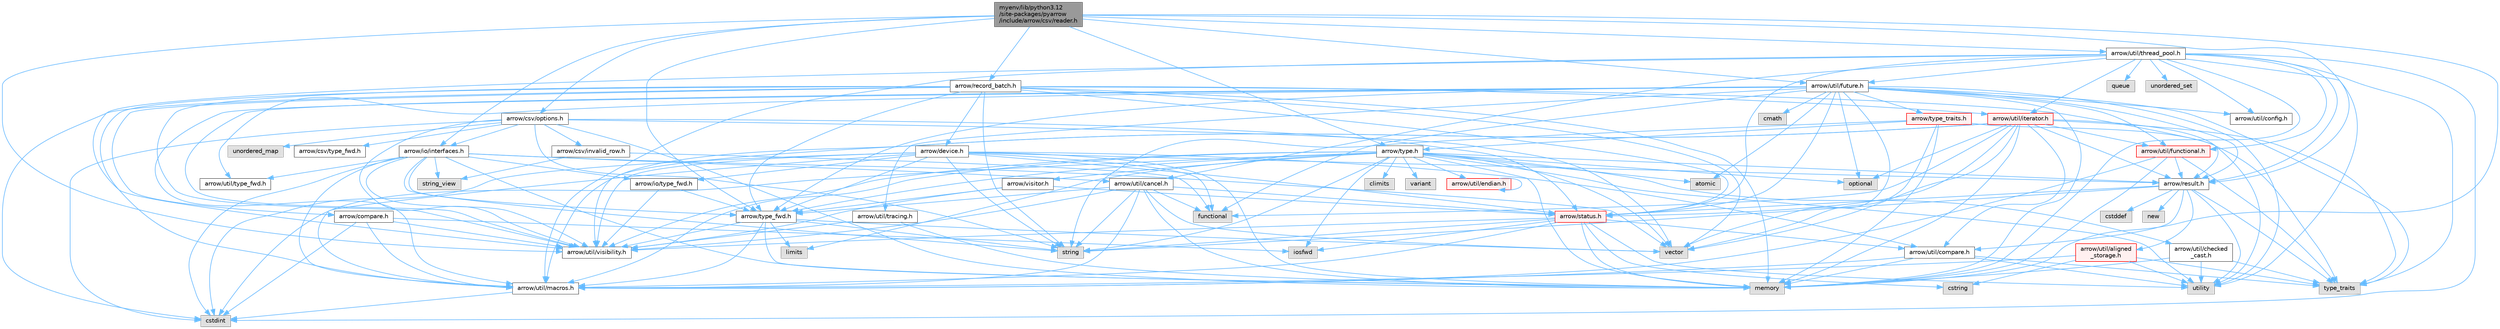 digraph "myenv/lib/python3.12/site-packages/pyarrow/include/arrow/csv/reader.h"
{
 // LATEX_PDF_SIZE
  bgcolor="transparent";
  edge [fontname=Helvetica,fontsize=10,labelfontname=Helvetica,labelfontsize=10];
  node [fontname=Helvetica,fontsize=10,shape=box,height=0.2,width=0.4];
  Node1 [id="Node000001",label="myenv/lib/python3.12\l/site-packages/pyarrow\l/include/arrow/csv/reader.h",height=0.2,width=0.4,color="gray40", fillcolor="grey60", style="filled", fontcolor="black",tooltip=" "];
  Node1 -> Node2 [id="edge1_Node000001_Node000002",color="steelblue1",style="solid",tooltip=" "];
  Node2 [id="Node000002",label="memory",height=0.2,width=0.4,color="grey60", fillcolor="#E0E0E0", style="filled",tooltip=" "];
  Node1 -> Node3 [id="edge2_Node000001_Node000003",color="steelblue1",style="solid",tooltip=" "];
  Node3 [id="Node000003",label="arrow/csv/options.h",height=0.2,width=0.4,color="grey40", fillcolor="white", style="filled",URL="$csv_2options_8h.html",tooltip=" "];
  Node3 -> Node4 [id="edge3_Node000003_Node000004",color="steelblue1",style="solid",tooltip=" "];
  Node4 [id="Node000004",label="cstdint",height=0.2,width=0.4,color="grey60", fillcolor="#E0E0E0", style="filled",tooltip=" "];
  Node3 -> Node2 [id="edge4_Node000003_Node000002",color="steelblue1",style="solid",tooltip=" "];
  Node3 -> Node5 [id="edge5_Node000003_Node000005",color="steelblue1",style="solid",tooltip=" "];
  Node5 [id="Node000005",label="string",height=0.2,width=0.4,color="grey60", fillcolor="#E0E0E0", style="filled",tooltip=" "];
  Node3 -> Node6 [id="edge6_Node000003_Node000006",color="steelblue1",style="solid",tooltip=" "];
  Node6 [id="Node000006",label="unordered_map",height=0.2,width=0.4,color="grey60", fillcolor="#E0E0E0", style="filled",tooltip=" "];
  Node3 -> Node7 [id="edge7_Node000003_Node000007",color="steelblue1",style="solid",tooltip=" "];
  Node7 [id="Node000007",label="vector",height=0.2,width=0.4,color="grey60", fillcolor="#E0E0E0", style="filled",tooltip=" "];
  Node3 -> Node8 [id="edge8_Node000003_Node000008",color="steelblue1",style="solid",tooltip=" "];
  Node8 [id="Node000008",label="arrow/csv/invalid_row.h",height=0.2,width=0.4,color="grey40", fillcolor="white", style="filled",URL="$invalid__row_8h.html",tooltip=" "];
  Node8 -> Node9 [id="edge9_Node000008_Node000009",color="steelblue1",style="solid",tooltip=" "];
  Node9 [id="Node000009",label="functional",height=0.2,width=0.4,color="grey60", fillcolor="#E0E0E0", style="filled",tooltip=" "];
  Node8 -> Node10 [id="edge10_Node000008_Node000010",color="steelblue1",style="solid",tooltip=" "];
  Node10 [id="Node000010",label="string_view",height=0.2,width=0.4,color="grey60", fillcolor="#E0E0E0", style="filled",tooltip=" "];
  Node3 -> Node11 [id="edge11_Node000003_Node000011",color="steelblue1",style="solid",tooltip=" "];
  Node11 [id="Node000011",label="arrow/csv/type_fwd.h",height=0.2,width=0.4,color="grey40", fillcolor="white", style="filled",URL="$arrow_2csv_2type__fwd_8h.html",tooltip=" "];
  Node3 -> Node12 [id="edge12_Node000003_Node000012",color="steelblue1",style="solid",tooltip=" "];
  Node12 [id="Node000012",label="arrow/io/interfaces.h",height=0.2,width=0.4,color="grey40", fillcolor="white", style="filled",URL="$interfaces_8h.html",tooltip=" "];
  Node12 -> Node4 [id="edge13_Node000012_Node000004",color="steelblue1",style="solid",tooltip=" "];
  Node12 -> Node2 [id="edge14_Node000012_Node000002",color="steelblue1",style="solid",tooltip=" "];
  Node12 -> Node5 [id="edge15_Node000012_Node000005",color="steelblue1",style="solid",tooltip=" "];
  Node12 -> Node10 [id="edge16_Node000012_Node000010",color="steelblue1",style="solid",tooltip=" "];
  Node12 -> Node7 [id="edge17_Node000012_Node000007",color="steelblue1",style="solid",tooltip=" "];
  Node12 -> Node13 [id="edge18_Node000012_Node000013",color="steelblue1",style="solid",tooltip=" "];
  Node13 [id="Node000013",label="arrow/io/type_fwd.h",height=0.2,width=0.4,color="grey40", fillcolor="white", style="filled",URL="$arrow_2io_2type__fwd_8h.html",tooltip=" "];
  Node13 -> Node14 [id="edge19_Node000013_Node000014",color="steelblue1",style="solid",tooltip=" "];
  Node14 [id="Node000014",label="arrow/type_fwd.h",height=0.2,width=0.4,color="grey40", fillcolor="white", style="filled",URL="$arrow_2type__fwd_8h.html",tooltip=" "];
  Node14 -> Node15 [id="edge20_Node000014_Node000015",color="steelblue1",style="solid",tooltip=" "];
  Node15 [id="Node000015",label="limits",height=0.2,width=0.4,color="grey60", fillcolor="#E0E0E0", style="filled",tooltip=" "];
  Node14 -> Node2 [id="edge21_Node000014_Node000002",color="steelblue1",style="solid",tooltip=" "];
  Node14 -> Node5 [id="edge22_Node000014_Node000005",color="steelblue1",style="solid",tooltip=" "];
  Node14 -> Node7 [id="edge23_Node000014_Node000007",color="steelblue1",style="solid",tooltip=" "];
  Node14 -> Node16 [id="edge24_Node000014_Node000016",color="steelblue1",style="solid",tooltip=" "];
  Node16 [id="Node000016",label="arrow/util/macros.h",height=0.2,width=0.4,color="grey40", fillcolor="white", style="filled",URL="$macros_8h.html",tooltip=" "];
  Node16 -> Node4 [id="edge25_Node000016_Node000004",color="steelblue1",style="solid",tooltip=" "];
  Node14 -> Node17 [id="edge26_Node000014_Node000017",color="steelblue1",style="solid",tooltip=" "];
  Node17 [id="Node000017",label="arrow/util/visibility.h",height=0.2,width=0.4,color="grey40", fillcolor="white", style="filled",URL="$include_2arrow_2util_2visibility_8h.html",tooltip=" "];
  Node13 -> Node17 [id="edge27_Node000013_Node000017",color="steelblue1",style="solid",tooltip=" "];
  Node12 -> Node14 [id="edge28_Node000012_Node000014",color="steelblue1",style="solid",tooltip=" "];
  Node12 -> Node18 [id="edge29_Node000012_Node000018",color="steelblue1",style="solid",tooltip=" "];
  Node18 [id="Node000018",label="arrow/util/cancel.h",height=0.2,width=0.4,color="grey40", fillcolor="white", style="filled",URL="$cancel_8h.html",tooltip=" "];
  Node18 -> Node9 [id="edge30_Node000018_Node000009",color="steelblue1",style="solid",tooltip=" "];
  Node18 -> Node2 [id="edge31_Node000018_Node000002",color="steelblue1",style="solid",tooltip=" "];
  Node18 -> Node5 [id="edge32_Node000018_Node000005",color="steelblue1",style="solid",tooltip=" "];
  Node18 -> Node7 [id="edge33_Node000018_Node000007",color="steelblue1",style="solid",tooltip=" "];
  Node18 -> Node19 [id="edge34_Node000018_Node000019",color="steelblue1",style="solid",tooltip=" "];
  Node19 [id="Node000019",label="arrow/status.h",height=0.2,width=0.4,color="red", fillcolor="#FFF0F0", style="filled",URL="$status_8h.html",tooltip=" "];
  Node19 -> Node20 [id="edge35_Node000019_Node000020",color="steelblue1",style="solid",tooltip=" "];
  Node20 [id="Node000020",label="cstring",height=0.2,width=0.4,color="grey60", fillcolor="#E0E0E0", style="filled",tooltip=" "];
  Node19 -> Node21 [id="edge36_Node000019_Node000021",color="steelblue1",style="solid",tooltip=" "];
  Node21 [id="Node000021",label="iosfwd",height=0.2,width=0.4,color="grey60", fillcolor="#E0E0E0", style="filled",tooltip=" "];
  Node19 -> Node2 [id="edge37_Node000019_Node000002",color="steelblue1",style="solid",tooltip=" "];
  Node19 -> Node5 [id="edge38_Node000019_Node000005",color="steelblue1",style="solid",tooltip=" "];
  Node19 -> Node22 [id="edge39_Node000019_Node000022",color="steelblue1",style="solid",tooltip=" "];
  Node22 [id="Node000022",label="utility",height=0.2,width=0.4,color="grey60", fillcolor="#E0E0E0", style="filled",tooltip=" "];
  Node19 -> Node23 [id="edge40_Node000019_Node000023",color="steelblue1",style="solid",tooltip=" "];
  Node23 [id="Node000023",label="arrow/util/compare.h",height=0.2,width=0.4,color="grey40", fillcolor="white", style="filled",URL="$util_2compare_8h.html",tooltip=" "];
  Node23 -> Node2 [id="edge41_Node000023_Node000002",color="steelblue1",style="solid",tooltip=" "];
  Node23 -> Node24 [id="edge42_Node000023_Node000024",color="steelblue1",style="solid",tooltip=" "];
  Node24 [id="Node000024",label="type_traits",height=0.2,width=0.4,color="grey60", fillcolor="#E0E0E0", style="filled",tooltip=" "];
  Node23 -> Node22 [id="edge43_Node000023_Node000022",color="steelblue1",style="solid",tooltip=" "];
  Node23 -> Node16 [id="edge44_Node000023_Node000016",color="steelblue1",style="solid",tooltip=" "];
  Node19 -> Node16 [id="edge45_Node000019_Node000016",color="steelblue1",style="solid",tooltip=" "];
  Node19 -> Node17 [id="edge46_Node000019_Node000017",color="steelblue1",style="solid",tooltip=" "];
  Node18 -> Node14 [id="edge47_Node000018_Node000014",color="steelblue1",style="solid",tooltip=" "];
  Node18 -> Node16 [id="edge48_Node000018_Node000016",color="steelblue1",style="solid",tooltip=" "];
  Node18 -> Node17 [id="edge49_Node000018_Node000017",color="steelblue1",style="solid",tooltip=" "];
  Node12 -> Node16 [id="edge50_Node000012_Node000016",color="steelblue1",style="solid",tooltip=" "];
  Node12 -> Node27 [id="edge51_Node000012_Node000027",color="steelblue1",style="solid",tooltip=" "];
  Node27 [id="Node000027",label="arrow/util/type_fwd.h",height=0.2,width=0.4,color="grey40", fillcolor="white", style="filled",URL="$arrow_2util_2type__fwd_8h.html",tooltip=" "];
  Node12 -> Node17 [id="edge52_Node000012_Node000017",color="steelblue1",style="solid",tooltip=" "];
  Node3 -> Node19 [id="edge53_Node000003_Node000019",color="steelblue1",style="solid",tooltip=" "];
  Node3 -> Node17 [id="edge54_Node000003_Node000017",color="steelblue1",style="solid",tooltip=" "];
  Node1 -> Node12 [id="edge55_Node000001_Node000012",color="steelblue1",style="solid",tooltip=" "];
  Node1 -> Node28 [id="edge56_Node000001_Node000028",color="steelblue1",style="solid",tooltip=" "];
  Node28 [id="Node000028",label="arrow/record_batch.h",height=0.2,width=0.4,color="grey40", fillcolor="white", style="filled",URL="$record__batch_8h.html",tooltip=" "];
  Node28 -> Node4 [id="edge57_Node000028_Node000004",color="steelblue1",style="solid",tooltip=" "];
  Node28 -> Node2 [id="edge58_Node000028_Node000002",color="steelblue1",style="solid",tooltip=" "];
  Node28 -> Node5 [id="edge59_Node000028_Node000005",color="steelblue1",style="solid",tooltip=" "];
  Node28 -> Node7 [id="edge60_Node000028_Node000007",color="steelblue1",style="solid",tooltip=" "];
  Node28 -> Node29 [id="edge61_Node000028_Node000029",color="steelblue1",style="solid",tooltip=" "];
  Node29 [id="Node000029",label="arrow/compare.h",height=0.2,width=0.4,color="grey40", fillcolor="white", style="filled",URL="$compare_8h.html",tooltip=" "];
  Node29 -> Node4 [id="edge62_Node000029_Node000004",color="steelblue1",style="solid",tooltip=" "];
  Node29 -> Node21 [id="edge63_Node000029_Node000021",color="steelblue1",style="solid",tooltip=" "];
  Node29 -> Node16 [id="edge64_Node000029_Node000016",color="steelblue1",style="solid",tooltip=" "];
  Node29 -> Node17 [id="edge65_Node000029_Node000017",color="steelblue1",style="solid",tooltip=" "];
  Node28 -> Node30 [id="edge66_Node000028_Node000030",color="steelblue1",style="solid",tooltip=" "];
  Node30 [id="Node000030",label="arrow/device.h",height=0.2,width=0.4,color="grey40", fillcolor="white", style="filled",URL="$device_8h.html",tooltip=" "];
  Node30 -> Node4 [id="edge67_Node000030_Node000004",color="steelblue1",style="solid",tooltip=" "];
  Node30 -> Node9 [id="edge68_Node000030_Node000009",color="steelblue1",style="solid",tooltip=" "];
  Node30 -> Node2 [id="edge69_Node000030_Node000002",color="steelblue1",style="solid",tooltip=" "];
  Node30 -> Node5 [id="edge70_Node000030_Node000005",color="steelblue1",style="solid",tooltip=" "];
  Node30 -> Node13 [id="edge71_Node000030_Node000013",color="steelblue1",style="solid",tooltip=" "];
  Node30 -> Node31 [id="edge72_Node000030_Node000031",color="steelblue1",style="solid",tooltip=" "];
  Node31 [id="Node000031",label="arrow/result.h",height=0.2,width=0.4,color="grey40", fillcolor="white", style="filled",URL="$result_8h.html",tooltip=" "];
  Node31 -> Node32 [id="edge73_Node000031_Node000032",color="steelblue1",style="solid",tooltip=" "];
  Node32 [id="Node000032",label="cstddef",height=0.2,width=0.4,color="grey60", fillcolor="#E0E0E0", style="filled",tooltip=" "];
  Node31 -> Node33 [id="edge74_Node000031_Node000033",color="steelblue1",style="solid",tooltip=" "];
  Node33 [id="Node000033",label="new",height=0.2,width=0.4,color="grey60", fillcolor="#E0E0E0", style="filled",tooltip=" "];
  Node31 -> Node5 [id="edge75_Node000031_Node000005",color="steelblue1",style="solid",tooltip=" "];
  Node31 -> Node24 [id="edge76_Node000031_Node000024",color="steelblue1",style="solid",tooltip=" "];
  Node31 -> Node22 [id="edge77_Node000031_Node000022",color="steelblue1",style="solid",tooltip=" "];
  Node31 -> Node19 [id="edge78_Node000031_Node000019",color="steelblue1",style="solid",tooltip=" "];
  Node31 -> Node34 [id="edge79_Node000031_Node000034",color="steelblue1",style="solid",tooltip=" "];
  Node34 [id="Node000034",label="arrow/util/aligned\l_storage.h",height=0.2,width=0.4,color="red", fillcolor="#FFF0F0", style="filled",URL="$aligned__storage_8h.html",tooltip=" "];
  Node34 -> Node20 [id="edge80_Node000034_Node000020",color="steelblue1",style="solid",tooltip=" "];
  Node34 -> Node24 [id="edge81_Node000034_Node000024",color="steelblue1",style="solid",tooltip=" "];
  Node34 -> Node22 [id="edge82_Node000034_Node000022",color="steelblue1",style="solid",tooltip=" "];
  Node34 -> Node16 [id="edge83_Node000034_Node000016",color="steelblue1",style="solid",tooltip=" "];
  Node31 -> Node23 [id="edge84_Node000031_Node000023",color="steelblue1",style="solid",tooltip=" "];
  Node30 -> Node19 [id="edge85_Node000030_Node000019",color="steelblue1",style="solid",tooltip=" "];
  Node30 -> Node14 [id="edge86_Node000030_Node000014",color="steelblue1",style="solid",tooltip=" "];
  Node30 -> Node23 [id="edge87_Node000030_Node000023",color="steelblue1",style="solid",tooltip=" "];
  Node30 -> Node16 [id="edge88_Node000030_Node000016",color="steelblue1",style="solid",tooltip=" "];
  Node30 -> Node17 [id="edge89_Node000030_Node000017",color="steelblue1",style="solid",tooltip=" "];
  Node28 -> Node31 [id="edge90_Node000028_Node000031",color="steelblue1",style="solid",tooltip=" "];
  Node28 -> Node19 [id="edge91_Node000028_Node000019",color="steelblue1",style="solid",tooltip=" "];
  Node28 -> Node14 [id="edge92_Node000028_Node000014",color="steelblue1",style="solid",tooltip=" "];
  Node28 -> Node36 [id="edge93_Node000028_Node000036",color="steelblue1",style="solid",tooltip=" "];
  Node36 [id="Node000036",label="arrow/util/iterator.h",height=0.2,width=0.4,color="red", fillcolor="#FFF0F0", style="filled",URL="$iterator_8h.html",tooltip=" "];
  Node36 -> Node9 [id="edge94_Node000036_Node000009",color="steelblue1",style="solid",tooltip=" "];
  Node36 -> Node2 [id="edge95_Node000036_Node000002",color="steelblue1",style="solid",tooltip=" "];
  Node36 -> Node38 [id="edge96_Node000036_Node000038",color="steelblue1",style="solid",tooltip=" "];
  Node38 [id="Node000038",label="optional",height=0.2,width=0.4,color="grey60", fillcolor="#E0E0E0", style="filled",tooltip=" "];
  Node36 -> Node24 [id="edge97_Node000036_Node000024",color="steelblue1",style="solid",tooltip=" "];
  Node36 -> Node22 [id="edge98_Node000036_Node000022",color="steelblue1",style="solid",tooltip=" "];
  Node36 -> Node7 [id="edge99_Node000036_Node000007",color="steelblue1",style="solid",tooltip=" "];
  Node36 -> Node31 [id="edge100_Node000036_Node000031",color="steelblue1",style="solid",tooltip=" "];
  Node36 -> Node19 [id="edge101_Node000036_Node000019",color="steelblue1",style="solid",tooltip=" "];
  Node36 -> Node23 [id="edge102_Node000036_Node000023",color="steelblue1",style="solid",tooltip=" "];
  Node36 -> Node40 [id="edge103_Node000036_Node000040",color="steelblue1",style="solid",tooltip=" "];
  Node40 [id="Node000040",label="arrow/util/functional.h",height=0.2,width=0.4,color="red", fillcolor="#FFF0F0", style="filled",URL="$functional_8h.html",tooltip=" "];
  Node40 -> Node2 [id="edge104_Node000040_Node000002",color="steelblue1",style="solid",tooltip=" "];
  Node40 -> Node24 [id="edge105_Node000040_Node000024",color="steelblue1",style="solid",tooltip=" "];
  Node40 -> Node31 [id="edge106_Node000040_Node000031",color="steelblue1",style="solid",tooltip=" "];
  Node40 -> Node16 [id="edge107_Node000040_Node000016",color="steelblue1",style="solid",tooltip=" "];
  Node36 -> Node16 [id="edge108_Node000036_Node000016",color="steelblue1",style="solid",tooltip=" "];
  Node36 -> Node17 [id="edge109_Node000036_Node000017",color="steelblue1",style="solid",tooltip=" "];
  Node28 -> Node16 [id="edge110_Node000028_Node000016",color="steelblue1",style="solid",tooltip=" "];
  Node28 -> Node17 [id="edge111_Node000028_Node000017",color="steelblue1",style="solid",tooltip=" "];
  Node1 -> Node31 [id="edge112_Node000001_Node000031",color="steelblue1",style="solid",tooltip=" "];
  Node1 -> Node41 [id="edge113_Node000001_Node000041",color="steelblue1",style="solid",tooltip=" "];
  Node41 [id="Node000041",label="arrow/type.h",height=0.2,width=0.4,color="grey40", fillcolor="white", style="filled",URL="$type_8h.html",tooltip=" "];
  Node41 -> Node42 [id="edge114_Node000041_Node000042",color="steelblue1",style="solid",tooltip=" "];
  Node42 [id="Node000042",label="atomic",height=0.2,width=0.4,color="grey60", fillcolor="#E0E0E0", style="filled",tooltip=" "];
  Node41 -> Node43 [id="edge115_Node000041_Node000043",color="steelblue1",style="solid",tooltip=" "];
  Node43 [id="Node000043",label="climits",height=0.2,width=0.4,color="grey60", fillcolor="#E0E0E0", style="filled",tooltip=" "];
  Node41 -> Node4 [id="edge116_Node000041_Node000004",color="steelblue1",style="solid",tooltip=" "];
  Node41 -> Node21 [id="edge117_Node000041_Node000021",color="steelblue1",style="solid",tooltip=" "];
  Node41 -> Node15 [id="edge118_Node000041_Node000015",color="steelblue1",style="solid",tooltip=" "];
  Node41 -> Node2 [id="edge119_Node000041_Node000002",color="steelblue1",style="solid",tooltip=" "];
  Node41 -> Node38 [id="edge120_Node000041_Node000038",color="steelblue1",style="solid",tooltip=" "];
  Node41 -> Node5 [id="edge121_Node000041_Node000005",color="steelblue1",style="solid",tooltip=" "];
  Node41 -> Node22 [id="edge122_Node000041_Node000022",color="steelblue1",style="solid",tooltip=" "];
  Node41 -> Node44 [id="edge123_Node000041_Node000044",color="steelblue1",style="solid",tooltip=" "];
  Node44 [id="Node000044",label="variant",height=0.2,width=0.4,color="grey60", fillcolor="#E0E0E0", style="filled",tooltip=" "];
  Node41 -> Node7 [id="edge124_Node000041_Node000007",color="steelblue1",style="solid",tooltip=" "];
  Node41 -> Node31 [id="edge125_Node000041_Node000031",color="steelblue1",style="solid",tooltip=" "];
  Node41 -> Node14 [id="edge126_Node000041_Node000014",color="steelblue1",style="solid",tooltip=" "];
  Node41 -> Node45 [id="edge127_Node000041_Node000045",color="steelblue1",style="solid",tooltip=" "];
  Node45 [id="Node000045",label="arrow/util/checked\l_cast.h",height=0.2,width=0.4,color="grey40", fillcolor="white", style="filled",URL="$checked__cast_8h.html",tooltip=" "];
  Node45 -> Node2 [id="edge128_Node000045_Node000002",color="steelblue1",style="solid",tooltip=" "];
  Node45 -> Node24 [id="edge129_Node000045_Node000024",color="steelblue1",style="solid",tooltip=" "];
  Node45 -> Node22 [id="edge130_Node000045_Node000022",color="steelblue1",style="solid",tooltip=" "];
  Node41 -> Node46 [id="edge131_Node000041_Node000046",color="steelblue1",style="solid",tooltip=" "];
  Node46 [id="Node000046",label="arrow/util/endian.h",height=0.2,width=0.4,color="red", fillcolor="#FFF0F0", style="filled",URL="$endian_8h.html",tooltip=" "];
  Node46 -> Node46 [id="edge132_Node000046_Node000046",color="steelblue1",style="solid",tooltip=" "];
  Node41 -> Node16 [id="edge133_Node000041_Node000016",color="steelblue1",style="solid",tooltip=" "];
  Node41 -> Node17 [id="edge134_Node000041_Node000017",color="steelblue1",style="solid",tooltip=" "];
  Node41 -> Node51 [id="edge135_Node000041_Node000051",color="steelblue1",style="solid",tooltip=" "];
  Node51 [id="Node000051",label="arrow/visitor.h",height=0.2,width=0.4,color="grey40", fillcolor="white", style="filled",URL="$visitor_8h.html",tooltip=" "];
  Node51 -> Node19 [id="edge136_Node000051_Node000019",color="steelblue1",style="solid",tooltip=" "];
  Node51 -> Node14 [id="edge137_Node000051_Node000014",color="steelblue1",style="solid",tooltip=" "];
  Node51 -> Node17 [id="edge138_Node000051_Node000017",color="steelblue1",style="solid",tooltip=" "];
  Node1 -> Node14 [id="edge139_Node000001_Node000014",color="steelblue1",style="solid",tooltip=" "];
  Node1 -> Node52 [id="edge140_Node000001_Node000052",color="steelblue1",style="solid",tooltip=" "];
  Node52 [id="Node000052",label="arrow/util/future.h",height=0.2,width=0.4,color="grey40", fillcolor="white", style="filled",URL="$future_8h.html",tooltip=" "];
  Node52 -> Node42 [id="edge141_Node000052_Node000042",color="steelblue1",style="solid",tooltip=" "];
  Node52 -> Node53 [id="edge142_Node000052_Node000053",color="steelblue1",style="solid",tooltip=" "];
  Node53 [id="Node000053",label="cmath",height=0.2,width=0.4,color="grey60", fillcolor="#E0E0E0", style="filled",tooltip=" "];
  Node52 -> Node9 [id="edge143_Node000052_Node000009",color="steelblue1",style="solid",tooltip=" "];
  Node52 -> Node2 [id="edge144_Node000052_Node000002",color="steelblue1",style="solid",tooltip=" "];
  Node52 -> Node38 [id="edge145_Node000052_Node000038",color="steelblue1",style="solid",tooltip=" "];
  Node52 -> Node24 [id="edge146_Node000052_Node000024",color="steelblue1",style="solid",tooltip=" "];
  Node52 -> Node22 [id="edge147_Node000052_Node000022",color="steelblue1",style="solid",tooltip=" "];
  Node52 -> Node7 [id="edge148_Node000052_Node000007",color="steelblue1",style="solid",tooltip=" "];
  Node52 -> Node31 [id="edge149_Node000052_Node000031",color="steelblue1",style="solid",tooltip=" "];
  Node52 -> Node19 [id="edge150_Node000052_Node000019",color="steelblue1",style="solid",tooltip=" "];
  Node52 -> Node14 [id="edge151_Node000052_Node000014",color="steelblue1",style="solid",tooltip=" "];
  Node52 -> Node54 [id="edge152_Node000052_Node000054",color="steelblue1",style="solid",tooltip=" "];
  Node54 [id="Node000054",label="arrow/type_traits.h",height=0.2,width=0.4,color="red", fillcolor="#FFF0F0", style="filled",URL="$include_2arrow_2type__traits_8h.html",tooltip=" "];
  Node54 -> Node2 [id="edge153_Node000054_Node000002",color="steelblue1",style="solid",tooltip=" "];
  Node54 -> Node5 [id="edge154_Node000054_Node000005",color="steelblue1",style="solid",tooltip=" "];
  Node54 -> Node24 [id="edge155_Node000054_Node000024",color="steelblue1",style="solid",tooltip=" "];
  Node54 -> Node7 [id="edge156_Node000054_Node000007",color="steelblue1",style="solid",tooltip=" "];
  Node54 -> Node41 [id="edge157_Node000054_Node000041",color="steelblue1",style="solid",tooltip=" "];
  Node52 -> Node56 [id="edge158_Node000052_Node000056",color="steelblue1",style="solid",tooltip=" "];
  Node56 [id="Node000056",label="arrow/util/config.h",height=0.2,width=0.4,color="grey40", fillcolor="white", style="filled",URL="$pyarrow_2include_2arrow_2util_2config_8h.html",tooltip=" "];
  Node52 -> Node40 [id="edge159_Node000052_Node000040",color="steelblue1",style="solid",tooltip=" "];
  Node52 -> Node16 [id="edge160_Node000052_Node000016",color="steelblue1",style="solid",tooltip=" "];
  Node52 -> Node57 [id="edge161_Node000052_Node000057",color="steelblue1",style="solid",tooltip=" "];
  Node57 [id="Node000057",label="arrow/util/tracing.h",height=0.2,width=0.4,color="grey40", fillcolor="white", style="filled",URL="$tracing_8h.html",tooltip=" "];
  Node57 -> Node2 [id="edge162_Node000057_Node000002",color="steelblue1",style="solid",tooltip=" "];
  Node57 -> Node17 [id="edge163_Node000057_Node000017",color="steelblue1",style="solid",tooltip=" "];
  Node52 -> Node27 [id="edge164_Node000052_Node000027",color="steelblue1",style="solid",tooltip=" "];
  Node52 -> Node17 [id="edge165_Node000052_Node000017",color="steelblue1",style="solid",tooltip=" "];
  Node1 -> Node58 [id="edge166_Node000001_Node000058",color="steelblue1",style="solid",tooltip=" "];
  Node58 [id="Node000058",label="arrow/util/thread_pool.h",height=0.2,width=0.4,color="grey40", fillcolor="white", style="filled",URL="$thread__pool_8h.html",tooltip=" "];
  Node58 -> Node4 [id="edge167_Node000058_Node000004",color="steelblue1",style="solid",tooltip=" "];
  Node58 -> Node2 [id="edge168_Node000058_Node000002",color="steelblue1",style="solid",tooltip=" "];
  Node58 -> Node59 [id="edge169_Node000058_Node000059",color="steelblue1",style="solid",tooltip=" "];
  Node59 [id="Node000059",label="queue",height=0.2,width=0.4,color="grey60", fillcolor="#E0E0E0", style="filled",tooltip=" "];
  Node58 -> Node24 [id="edge170_Node000058_Node000024",color="steelblue1",style="solid",tooltip=" "];
  Node58 -> Node60 [id="edge171_Node000058_Node000060",color="steelblue1",style="solid",tooltip=" "];
  Node60 [id="Node000060",label="unordered_set",height=0.2,width=0.4,color="grey60", fillcolor="#E0E0E0", style="filled",tooltip=" "];
  Node58 -> Node22 [id="edge172_Node000058_Node000022",color="steelblue1",style="solid",tooltip=" "];
  Node58 -> Node31 [id="edge173_Node000058_Node000031",color="steelblue1",style="solid",tooltip=" "];
  Node58 -> Node19 [id="edge174_Node000058_Node000019",color="steelblue1",style="solid",tooltip=" "];
  Node58 -> Node18 [id="edge175_Node000058_Node000018",color="steelblue1",style="solid",tooltip=" "];
  Node58 -> Node56 [id="edge176_Node000058_Node000056",color="steelblue1",style="solid",tooltip=" "];
  Node58 -> Node40 [id="edge177_Node000058_Node000040",color="steelblue1",style="solid",tooltip=" "];
  Node58 -> Node52 [id="edge178_Node000058_Node000052",color="steelblue1",style="solid",tooltip=" "];
  Node58 -> Node36 [id="edge179_Node000058_Node000036",color="steelblue1",style="solid",tooltip=" "];
  Node58 -> Node16 [id="edge180_Node000058_Node000016",color="steelblue1",style="solid",tooltip=" "];
  Node58 -> Node17 [id="edge181_Node000058_Node000017",color="steelblue1",style="solid",tooltip=" "];
  Node1 -> Node17 [id="edge182_Node000001_Node000017",color="steelblue1",style="solid",tooltip=" "];
}
